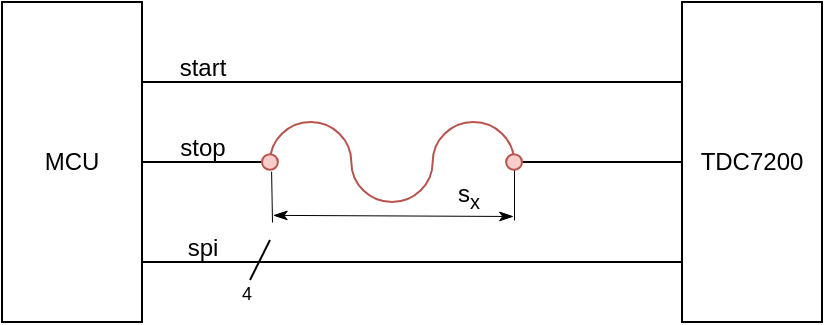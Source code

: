 <mxfile version="26.0.4">
  <diagram name="Page-1" id="3b9zAUFx66I9WF3HCPom">
    <mxGraphModel dx="683" dy="402" grid="1" gridSize="10" guides="1" tooltips="1" connect="1" arrows="1" fold="1" page="1" pageScale="1" pageWidth="827" pageHeight="1169" math="0" shadow="0">
      <root>
        <mxCell id="0" />
        <mxCell id="1" parent="0" />
        <mxCell id="nsiHRMD0S5bc9St1Y8Da-12" style="edgeStyle=orthogonalEdgeStyle;rounded=0;orthogonalLoop=1;jettySize=auto;html=1;exitX=1;exitY=0.25;exitDx=0;exitDy=0;entryX=0;entryY=0.25;entryDx=0;entryDy=0;endArrow=none;endFill=0;" edge="1" parent="1" source="nsiHRMD0S5bc9St1Y8Da-1" target="nsiHRMD0S5bc9St1Y8Da-3">
          <mxGeometry relative="1" as="geometry" />
        </mxCell>
        <mxCell id="nsiHRMD0S5bc9St1Y8Da-1" value="MCU" style="rounded=0;whiteSpace=wrap;html=1;" vertex="1" parent="1">
          <mxGeometry x="190" y="160" width="70" height="160" as="geometry" />
        </mxCell>
        <mxCell id="nsiHRMD0S5bc9St1Y8Da-15" style="edgeStyle=orthogonalEdgeStyle;rounded=0;orthogonalLoop=1;jettySize=auto;html=1;exitX=0;exitY=0.75;exitDx=0;exitDy=0;entryX=1;entryY=0.75;entryDx=0;entryDy=0;endArrow=none;endFill=0;" edge="1" parent="1">
          <mxGeometry relative="1" as="geometry">
            <mxPoint x="530" y="290" as="sourcePoint" />
            <mxPoint x="260" y="290" as="targetPoint" />
          </mxGeometry>
        </mxCell>
        <mxCell id="nsiHRMD0S5bc9St1Y8Da-3" value="TDC7200" style="rounded=0;whiteSpace=wrap;html=1;" vertex="1" parent="1">
          <mxGeometry x="530" y="160" width="70" height="160" as="geometry" />
        </mxCell>
        <mxCell id="nsiHRMD0S5bc9St1Y8Da-10" style="edgeStyle=orthogonalEdgeStyle;rounded=0;orthogonalLoop=1;jettySize=auto;html=1;exitX=1;exitY=0.5;exitDx=0;exitDy=0;exitPerimeter=0;entryX=0;entryY=0.5;entryDx=0;entryDy=0;endArrow=none;endFill=0;" edge="1" parent="1" source="nsiHRMD0S5bc9St1Y8Da-9" target="nsiHRMD0S5bc9St1Y8Da-3">
          <mxGeometry relative="1" as="geometry" />
        </mxCell>
        <mxCell id="nsiHRMD0S5bc9St1Y8Da-11" style="edgeStyle=orthogonalEdgeStyle;rounded=0;orthogonalLoop=1;jettySize=auto;html=1;exitX=0;exitY=0.5;exitDx=0;exitDy=0;exitPerimeter=0;entryX=1;entryY=0.5;entryDx=0;entryDy=0;endArrow=none;endFill=0;" edge="1" parent="1" source="nsiHRMD0S5bc9St1Y8Da-9" target="nsiHRMD0S5bc9St1Y8Da-1">
          <mxGeometry relative="1" as="geometry" />
        </mxCell>
        <mxCell id="nsiHRMD0S5bc9St1Y8Da-9" value="" style="pointerEvents=1;verticalLabelPosition=bottom;shadow=0;dashed=0;align=center;html=1;verticalAlign=top;shape=mxgraph.electrical.miscellaneous.sensing_link_squib;fillColor=#f8cecc;strokeColor=#b85450;" vertex="1" parent="1">
          <mxGeometry x="320" y="220" width="130" height="40" as="geometry" />
        </mxCell>
        <mxCell id="nsiHRMD0S5bc9St1Y8Da-13" value="start" style="text;html=1;align=center;verticalAlign=middle;resizable=0;points=[];autosize=1;strokeColor=none;fillColor=none;" vertex="1" parent="1">
          <mxGeometry x="265" y="178" width="50" height="30" as="geometry" />
        </mxCell>
        <mxCell id="nsiHRMD0S5bc9St1Y8Da-14" value="stop" style="text;html=1;align=center;verticalAlign=middle;resizable=0;points=[];autosize=1;strokeColor=none;fillColor=none;" vertex="1" parent="1">
          <mxGeometry x="265" y="218" width="50" height="30" as="geometry" />
        </mxCell>
        <mxCell id="nsiHRMD0S5bc9St1Y8Da-16" value="spi" style="text;html=1;align=center;verticalAlign=middle;resizable=0;points=[];autosize=1;strokeColor=none;fillColor=none;" vertex="1" parent="1">
          <mxGeometry x="270" y="268" width="40" height="30" as="geometry" />
        </mxCell>
        <mxCell id="nsiHRMD0S5bc9St1Y8Da-17" value="" style="endArrow=none;html=1;rounded=0;" edge="1" parent="1">
          <mxGeometry width="50" height="50" relative="1" as="geometry">
            <mxPoint x="314" y="299" as="sourcePoint" />
            <mxPoint x="324" y="279" as="targetPoint" />
          </mxGeometry>
        </mxCell>
        <mxCell id="nsiHRMD0S5bc9St1Y8Da-18" value="&lt;font style=&quot;font-size: 9px;&quot;&gt;4&lt;/font&gt;" style="text;html=1;align=center;verticalAlign=middle;resizable=0;points=[];autosize=1;strokeColor=none;fillColor=none;" vertex="1" parent="1">
          <mxGeometry x="297" y="290" width="30" height="30" as="geometry" />
        </mxCell>
        <mxCell id="nsiHRMD0S5bc9St1Y8Da-19" value="" style="endArrow=none;html=1;rounded=0;entryX=0.035;entryY=0.615;entryDx=0;entryDy=0;entryPerimeter=0;strokeWidth=0.5;" edge="1" parent="1" target="nsiHRMD0S5bc9St1Y8Da-9">
          <mxGeometry width="50" height="50" relative="1" as="geometry">
            <mxPoint x="325" y="270" as="sourcePoint" />
            <mxPoint x="320" y="248" as="targetPoint" />
          </mxGeometry>
        </mxCell>
        <mxCell id="nsiHRMD0S5bc9St1Y8Da-20" value="" style="endArrow=none;html=1;rounded=0;entryX=0.035;entryY=0.615;entryDx=0;entryDy=0;entryPerimeter=0;strokeWidth=0.5;" edge="1" parent="1">
          <mxGeometry width="50" height="50" relative="1" as="geometry">
            <mxPoint x="446" y="269" as="sourcePoint" />
            <mxPoint x="446" y="244" as="targetPoint" />
          </mxGeometry>
        </mxCell>
        <mxCell id="nsiHRMD0S5bc9St1Y8Da-22" value="" style="endArrow=classicThin;startArrow=classicThin;html=1;rounded=0;entryX=0.966;entryY=1.025;entryDx=0;entryDy=0;entryPerimeter=0;exitX=0.041;exitY=1.011;exitDx=0;exitDy=0;exitPerimeter=0;strokeWidth=0.5;startFill=1;endFill=1;" edge="1" parent="1">
          <mxGeometry width="50" height="50" relative="1" as="geometry">
            <mxPoint x="325.33" y="266.44" as="sourcePoint" />
            <mxPoint x="445.58" y="267" as="targetPoint" />
          </mxGeometry>
        </mxCell>
        <mxCell id="nsiHRMD0S5bc9St1Y8Da-23" value="s&lt;sub&gt;x&lt;/sub&gt;" style="text;html=1;align=center;verticalAlign=middle;resizable=0;points=[];autosize=1;strokeColor=none;fillColor=none;" vertex="1" parent="1">
          <mxGeometry x="408" y="242" width="30" height="30" as="geometry" />
        </mxCell>
      </root>
    </mxGraphModel>
  </diagram>
</mxfile>
